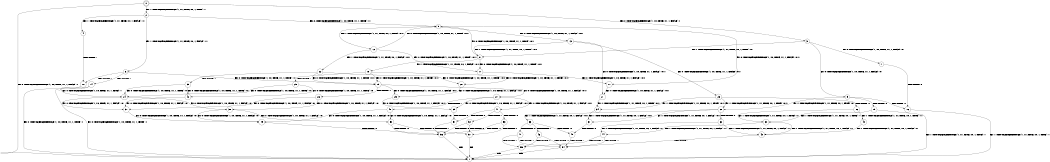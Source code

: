 digraph BCG {
size = "7, 10.5";
center = TRUE;
node [shape = circle];
0 [peripheries = 2];
0 -> 1 [label = "EX !0 !ATOMIC_EXCH_BRANCH (1, +0, TRUE, +1, 1, FALSE) !::"];
0 -> 2 [label = "EX !1 !ATOMIC_EXCH_BRANCH (1, +1, TRUE, +0, 1, TRUE) !::"];
0 -> 3 [label = "EX !0 !ATOMIC_EXCH_BRANCH (1, +0, TRUE, +1, 1, FALSE) !::"];
2 -> 4 [label = "EX !1 !ATOMIC_EXCH_BRANCH (1, +1, TRUE, +0, 1, FALSE) !:1:"];
2 -> 5 [label = "EX !0 !ATOMIC_EXCH_BRANCH (1, +0, TRUE, +1, 1, TRUE) !:1:"];
2 -> 6 [label = "EX !1 !ATOMIC_EXCH_BRANCH (1, +1, TRUE, +0, 1, FALSE) !:1:"];
3 -> 7 [label = "EX !0 !ATOMIC_EXCH_BRANCH (1, +0, TRUE, +1, 1, FALSE) !:0:"];
3 -> 8 [label = "EX !1 !ATOMIC_EXCH_BRANCH (1, +1, TRUE, +0, 1, TRUE) !:0:"];
3 -> 9 [label = "EX !0 !ATOMIC_EXCH_BRANCH (1, +0, TRUE, +1, 1, FALSE) !:0:"];
4 -> 10 [label = "TERMINATE !1"];
5 -> 11 [label = "EX !0 !ATOMIC_EXCH_BRANCH (1, +0, TRUE, +1, 1, FALSE) !:0:1:"];
5 -> 12 [label = "EX !1 !ATOMIC_EXCH_BRANCH (1, +1, TRUE, +0, 1, TRUE) !:0:1:"];
5 -> 13 [label = "EX !0 !ATOMIC_EXCH_BRANCH (1, +0, TRUE, +1, 1, FALSE) !:0:1:"];
6 -> 10 [label = "TERMINATE !1"];
6 -> 14 [label = "TERMINATE !1"];
6 -> 15 [label = "EX !0 !ATOMIC_EXCH_BRANCH (1, +0, TRUE, +1, 1, TRUE) !:1:"];
7 -> 16 [label = "TERMINATE !0"];
8 -> 17 [label = "EX !0 !ATOMIC_EXCH_BRANCH (1, +0, TRUE, +1, 1, TRUE) !:0:1:"];
8 -> 18 [label = "EX !1 !ATOMIC_EXCH_BRANCH (1, +1, TRUE, +0, 1, FALSE) !:0:1:"];
8 -> 5 [label = "EX !0 !ATOMIC_EXCH_BRANCH (1, +0, TRUE, +1, 1, TRUE) !:0:1:"];
9 -> 16 [label = "TERMINATE !0"];
9 -> 19 [label = "TERMINATE !0"];
9 -> 20 [label = "EX !1 !ATOMIC_EXCH_BRANCH (1, +1, TRUE, +0, 1, TRUE) !:0:"];
10 -> 1 [label = "EX !0 !ATOMIC_EXCH_BRANCH (1, +0, TRUE, +1, 1, TRUE) !::"];
11 -> 21 [label = "EX !0 !ATOMIC_EXCH_BRANCH (1, +0, TRUE, +1, 1, FALSE) !:0:1:"];
12 -> 17 [label = "EX !0 !ATOMIC_EXCH_BRANCH (1, +0, TRUE, +1, 1, TRUE) !:0:1:"];
12 -> 22 [label = "EX !1 !ATOMIC_EXCH_BRANCH (1, +1, TRUE, +0, 1, FALSE) !:0:1:"];
12 -> 5 [label = "EX !0 !ATOMIC_EXCH_BRANCH (1, +0, TRUE, +1, 1, TRUE) !:0:1:"];
13 -> 21 [label = "EX !0 !ATOMIC_EXCH_BRANCH (1, +0, TRUE, +1, 1, FALSE) !:0:1:"];
13 -> 8 [label = "EX !1 !ATOMIC_EXCH_BRANCH (1, +1, TRUE, +0, 1, TRUE) !:0:1:"];
13 -> 23 [label = "EX !0 !ATOMIC_EXCH_BRANCH (1, +0, TRUE, +1, 1, FALSE) !:0:1:"];
14 -> 1 [label = "EX !0 !ATOMIC_EXCH_BRANCH (1, +0, TRUE, +1, 1, TRUE) !::"];
14 -> 24 [label = "EX !0 !ATOMIC_EXCH_BRANCH (1, +0, TRUE, +1, 1, TRUE) !::"];
15 -> 25 [label = "EX !0 !ATOMIC_EXCH_BRANCH (1, +0, TRUE, +1, 1, FALSE) !:0:1:"];
15 -> 26 [label = "TERMINATE !1"];
15 -> 27 [label = "EX !0 !ATOMIC_EXCH_BRANCH (1, +0, TRUE, +1, 1, FALSE) !:0:1:"];
16 -> 1 [label = "EX !1 !ATOMIC_EXCH_BRANCH (1, +1, TRUE, +0, 1, TRUE) !::"];
17 -> 11 [label = "EX !0 !ATOMIC_EXCH_BRANCH (1, +0, TRUE, +1, 1, FALSE) !:0:1:"];
18 -> 28 [label = "EX !0 !ATOMIC_EXCH_BRANCH (1, +0, TRUE, +1, 1, TRUE) !:0:1:"];
18 -> 29 [label = "TERMINATE !1"];
18 -> 15 [label = "EX !0 !ATOMIC_EXCH_BRANCH (1, +0, TRUE, +1, 1, TRUE) !:0:1:"];
19 -> 1 [label = "EX !1 !ATOMIC_EXCH_BRANCH (1, +1, TRUE, +0, 1, TRUE) !::"];
19 -> 30 [label = "EX !1 !ATOMIC_EXCH_BRANCH (1, +1, TRUE, +0, 1, TRUE) !::"];
20 -> 31 [label = "EX !1 !ATOMIC_EXCH_BRANCH (1, +1, TRUE, +0, 1, FALSE) !:0:1:"];
20 -> 32 [label = "TERMINATE !0"];
20 -> 33 [label = "EX !1 !ATOMIC_EXCH_BRANCH (1, +1, TRUE, +0, 1, FALSE) !:0:1:"];
21 -> 34 [label = "EX !1 !ATOMIC_EXCH_BRANCH (1, +1, TRUE, +0, 1, TRUE) !:0:1:"];
22 -> 28 [label = "EX !0 !ATOMIC_EXCH_BRANCH (1, +0, TRUE, +1, 1, TRUE) !:0:1:"];
22 -> 35 [label = "TERMINATE !1"];
22 -> 15 [label = "EX !0 !ATOMIC_EXCH_BRANCH (1, +0, TRUE, +1, 1, TRUE) !:0:1:"];
23 -> 34 [label = "EX !1 !ATOMIC_EXCH_BRANCH (1, +1, TRUE, +0, 1, TRUE) !:0:1:"];
23 -> 36 [label = "TERMINATE !0"];
23 -> 20 [label = "EX !1 !ATOMIC_EXCH_BRANCH (1, +1, TRUE, +0, 1, TRUE) !:0:1:"];
24 -> 37 [label = "EX !0 !ATOMIC_EXCH_BRANCH (1, +0, TRUE, +1, 1, FALSE) !:0:"];
24 -> 38 [label = "EX !0 !ATOMIC_EXCH_BRANCH (1, +0, TRUE, +1, 1, FALSE) !:0:"];
25 -> 39 [label = "EX !0 !ATOMIC_EXCH_BRANCH (1, +0, TRUE, +1, 1, FALSE) !:0:1:"];
26 -> 37 [label = "EX !0 !ATOMIC_EXCH_BRANCH (1, +0, TRUE, +1, 1, FALSE) !:0:"];
26 -> 38 [label = "EX !0 !ATOMIC_EXCH_BRANCH (1, +0, TRUE, +1, 1, FALSE) !:0:"];
27 -> 39 [label = "EX !0 !ATOMIC_EXCH_BRANCH (1, +0, TRUE, +1, 1, FALSE) !:0:1:"];
27 -> 40 [label = "TERMINATE !1"];
27 -> 41 [label = "EX !0 !ATOMIC_EXCH_BRANCH (1, +0, TRUE, +1, 1, FALSE) !:0:1:"];
28 -> 25 [label = "EX !0 !ATOMIC_EXCH_BRANCH (1, +0, TRUE, +1, 1, FALSE) !:0:1:"];
29 -> 42 [label = "EX !0 !ATOMIC_EXCH_BRANCH (1, +0, TRUE, +1, 1, TRUE) !:0:"];
29 -> 24 [label = "EX !0 !ATOMIC_EXCH_BRANCH (1, +0, TRUE, +1, 1, TRUE) !:0:"];
30 -> 43 [label = "EX !1 !ATOMIC_EXCH_BRANCH (1, +1, TRUE, +0, 1, FALSE) !:1:"];
30 -> 44 [label = "EX !1 !ATOMIC_EXCH_BRANCH (1, +1, TRUE, +0, 1, FALSE) !:1:"];
31 -> 45 [label = "TERMINATE !0"];
32 -> 43 [label = "EX !1 !ATOMIC_EXCH_BRANCH (1, +1, TRUE, +0, 1, FALSE) !:1:"];
32 -> 44 [label = "EX !1 !ATOMIC_EXCH_BRANCH (1, +1, TRUE, +0, 1, FALSE) !:1:"];
33 -> 45 [label = "TERMINATE !0"];
33 -> 46 [label = "TERMINATE !1"];
33 -> 47 [label = "TERMINATE !0"];
34 -> 31 [label = "EX !1 !ATOMIC_EXCH_BRANCH (1, +1, TRUE, +0, 1, FALSE) !:0:1:"];
35 -> 42 [label = "EX !0 !ATOMIC_EXCH_BRANCH (1, +0, TRUE, +1, 1, TRUE) !:0:"];
35 -> 24 [label = "EX !0 !ATOMIC_EXCH_BRANCH (1, +0, TRUE, +1, 1, TRUE) !:0:"];
36 -> 48 [label = "EX !1 !ATOMIC_EXCH_BRANCH (1, +1, TRUE, +0, 1, TRUE) !:1:"];
36 -> 30 [label = "EX !1 !ATOMIC_EXCH_BRANCH (1, +1, TRUE, +0, 1, TRUE) !:1:"];
37 -> 49 [label = "EX !0 !ATOMIC_EXCH_BRANCH (1, +0, TRUE, +1, 1, FALSE) !:0:"];
38 -> 49 [label = "EX !0 !ATOMIC_EXCH_BRANCH (1, +0, TRUE, +1, 1, FALSE) !:0:"];
38 -> 50 [label = "EX !0 !ATOMIC_EXCH_BRANCH (1, +0, TRUE, +1, 1, FALSE) !:0:"];
39 -> 51 [label = "TERMINATE !0"];
40 -> 49 [label = "EX !0 !ATOMIC_EXCH_BRANCH (1, +0, TRUE, +1, 1, FALSE) !:0:"];
40 -> 50 [label = "EX !0 !ATOMIC_EXCH_BRANCH (1, +0, TRUE, +1, 1, FALSE) !:0:"];
41 -> 51 [label = "TERMINATE !0"];
41 -> 52 [label = "TERMINATE !1"];
41 -> 53 [label = "TERMINATE !0"];
42 -> 37 [label = "EX !0 !ATOMIC_EXCH_BRANCH (1, +0, TRUE, +1, 1, FALSE) !:0:"];
43 -> 54 [label = "TERMINATE !1"];
44 -> 54 [label = "TERMINATE !1"];
44 -> 55 [label = "TERMINATE !1"];
45 -> 54 [label = "TERMINATE !1"];
46 -> 54 [label = "TERMINATE !0"];
46 -> 55 [label = "TERMINATE !0"];
47 -> 54 [label = "TERMINATE !1"];
47 -> 55 [label = "TERMINATE !1"];
48 -> 43 [label = "EX !1 !ATOMIC_EXCH_BRANCH (1, +1, TRUE, +0, 1, FALSE) !:1:"];
49 -> 56 [label = "TERMINATE !0"];
50 -> 56 [label = "TERMINATE !0"];
50 -> 57 [label = "TERMINATE !0"];
51 -> 56 [label = "TERMINATE !1"];
52 -> 56 [label = "TERMINATE !0"];
52 -> 57 [label = "TERMINATE !0"];
53 -> 56 [label = "TERMINATE !1"];
53 -> 57 [label = "TERMINATE !1"];
54 -> 1 [label = "exit"];
55 -> 1 [label = "exit"];
56 -> 1 [label = "exit"];
57 -> 1 [label = "exit"];
}
